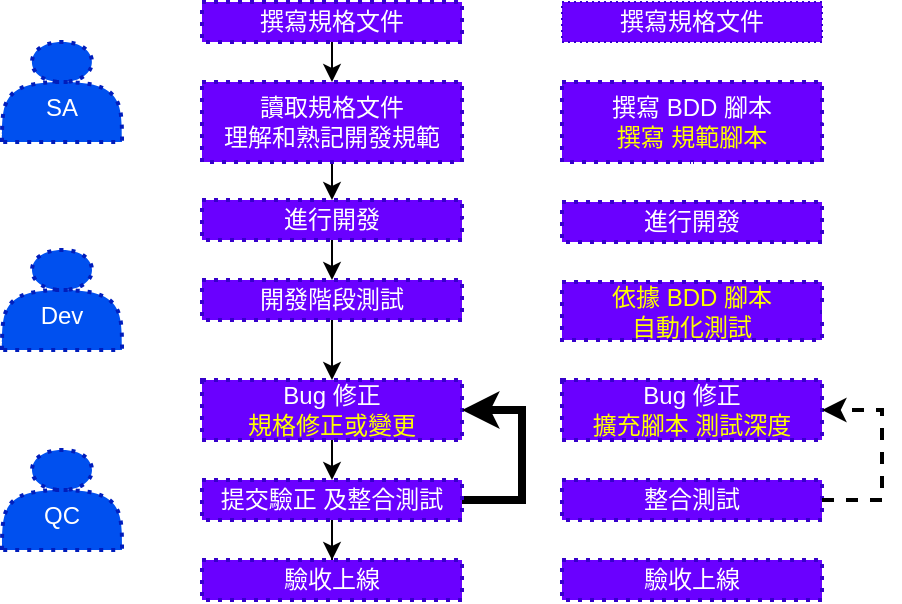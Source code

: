﻿<mxfile>
    <diagram id="HRIvISmZ6ezBuORj7ozP" name="第 1 页">
        <mxGraphModel dx="1186" dy="219" grid="1" gridSize="10" guides="1" tooltips="1" connect="1" arrows="1" fold="1" page="1" pageScale="1" pageWidth="827" pageHeight="1169" math="0" shadow="0">
            <root>
                <mxCell id="0"/>
                <mxCell id="1" parent="0"/>
                <mxCell id="17" style="edgeStyle=orthogonalEdgeStyle;rounded=0;orthogonalLoop=1;jettySize=auto;html=1;exitX=0.5;exitY=1;exitDx=0;exitDy=0;entryX=0.5;entryY=0;entryDx=0;entryDy=0;" edge="1" parent="1" source="3" target="5">
                    <mxGeometry relative="1" as="geometry"/>
                </mxCell>
                <mxCell id="3" value="撰寫規格文件" style="text;html=1;strokeColor=#3700CC;fillColor=#6a00ff;align=center;verticalAlign=middle;whiteSpace=wrap;rounded=0;dashed=1;dashPattern=1 2;strokeWidth=2;fontColor=#ffffff;" vertex="1" parent="1">
                    <mxGeometry x="80" y="20" width="130" height="20" as="geometry"/>
                </mxCell>
                <mxCell id="18" style="edgeStyle=orthogonalEdgeStyle;rounded=0;orthogonalLoop=1;jettySize=auto;html=1;exitX=0.5;exitY=1;exitDx=0;exitDy=0;entryX=0.5;entryY=0;entryDx=0;entryDy=0;" edge="1" parent="1" source="5" target="6">
                    <mxGeometry relative="1" as="geometry"/>
                </mxCell>
                <mxCell id="5" value="讀取規格文件&lt;br&gt;理解和熟記開發規範" style="text;html=1;strokeColor=#3700CC;fillColor=#6a00ff;align=center;verticalAlign=middle;whiteSpace=wrap;rounded=0;dashed=1;dashPattern=1 2;strokeWidth=2;fontColor=#ffffff;" vertex="1" parent="1">
                    <mxGeometry x="80" y="60" width="130" height="40" as="geometry"/>
                </mxCell>
                <mxCell id="19" style="edgeStyle=orthogonalEdgeStyle;rounded=0;orthogonalLoop=1;jettySize=auto;html=1;exitX=0.5;exitY=1;exitDx=0;exitDy=0;entryX=0.5;entryY=0;entryDx=0;entryDy=0;" edge="1" parent="1" source="6" target="7">
                    <mxGeometry relative="1" as="geometry"/>
                </mxCell>
                <mxCell id="6" value="進行開發" style="text;html=1;strokeColor=#3700CC;fillColor=#6a00ff;align=center;verticalAlign=middle;whiteSpace=wrap;rounded=0;dashed=1;dashPattern=1 2;strokeWidth=2;fontColor=#ffffff;" vertex="1" parent="1">
                    <mxGeometry x="80" y="119" width="130" height="20" as="geometry"/>
                </mxCell>
                <mxCell id="20" style="edgeStyle=orthogonalEdgeStyle;rounded=0;orthogonalLoop=1;jettySize=auto;html=1;exitX=1;exitY=0.5;exitDx=0;exitDy=0;entryX=1;entryY=0.5;entryDx=0;entryDy=0;fillColor=#0050ef;strokeColor=#FFFFFF;strokeWidth=4;" edge="1" parent="1" source="7" target="6">
                    <mxGeometry relative="1" as="geometry">
                        <Array as="points">
                            <mxPoint x="240" y="169"/>
                            <mxPoint x="240" y="129"/>
                        </Array>
                    </mxGeometry>
                </mxCell>
                <mxCell id="21" style="edgeStyle=orthogonalEdgeStyle;rounded=0;orthogonalLoop=1;jettySize=auto;html=1;exitX=0.5;exitY=1;exitDx=0;exitDy=0;entryX=0.5;entryY=0;entryDx=0;entryDy=0;" edge="1" parent="1" source="7" target="8">
                    <mxGeometry relative="1" as="geometry"/>
                </mxCell>
                <mxCell id="7" value="開發階段測試" style="text;html=1;strokeColor=#3700CC;fillColor=#6a00ff;align=center;verticalAlign=middle;whiteSpace=wrap;rounded=0;dashed=1;dashPattern=1 2;strokeWidth=2;fontColor=#ffffff;" vertex="1" parent="1">
                    <mxGeometry x="80" y="159" width="130" height="20" as="geometry"/>
                </mxCell>
                <mxCell id="22" style="edgeStyle=orthogonalEdgeStyle;rounded=0;orthogonalLoop=1;jettySize=auto;html=1;exitX=0.5;exitY=1;exitDx=0;exitDy=0;entryX=0.5;entryY=0;entryDx=0;entryDy=0;" edge="1" parent="1" source="8" target="9">
                    <mxGeometry relative="1" as="geometry"/>
                </mxCell>
                <mxCell id="8" value="Bug 修正&lt;br&gt;&lt;font color=&quot;#ffff00&quot;&gt;規格修正或變更&lt;/font&gt;" style="text;html=1;strokeColor=#3700CC;fillColor=#6a00ff;align=center;verticalAlign=middle;whiteSpace=wrap;rounded=0;dashed=1;dashPattern=1 2;strokeWidth=2;fontColor=#ffffff;" vertex="1" parent="1">
                    <mxGeometry x="80" y="209" width="130" height="30" as="geometry"/>
                </mxCell>
                <mxCell id="23" style="edgeStyle=orthogonalEdgeStyle;rounded=0;orthogonalLoop=1;jettySize=auto;html=1;exitX=0.5;exitY=1;exitDx=0;exitDy=0;" edge="1" parent="1" source="9" target="10">
                    <mxGeometry relative="1" as="geometry"/>
                </mxCell>
                <mxCell id="24" style="edgeStyle=orthogonalEdgeStyle;rounded=0;orthogonalLoop=1;jettySize=auto;html=1;exitX=1;exitY=0.5;exitDx=0;exitDy=0;entryX=1;entryY=0.5;entryDx=0;entryDy=0;strokeWidth=4;" edge="1" parent="1" source="9" target="8">
                    <mxGeometry relative="1" as="geometry">
                        <Array as="points">
                            <mxPoint x="240" y="269"/>
                            <mxPoint x="240" y="224"/>
                        </Array>
                    </mxGeometry>
                </mxCell>
                <mxCell id="9" value="提交驗正 及整合測試" style="text;html=1;strokeColor=#3700CC;fillColor=#6a00ff;align=center;verticalAlign=middle;whiteSpace=wrap;rounded=0;dashed=1;dashPattern=1 2;strokeWidth=2;fontColor=#ffffff;" vertex="1" parent="1">
                    <mxGeometry x="80" y="259" width="130" height="20" as="geometry"/>
                </mxCell>
                <mxCell id="10" value="驗收上線" style="text;html=1;strokeColor=#3700CC;fillColor=#6a00ff;align=center;verticalAlign=middle;whiteSpace=wrap;rounded=0;dashed=1;dashPattern=1 2;strokeWidth=2;fontColor=#ffffff;" vertex="1" parent="1">
                    <mxGeometry x="80" y="299" width="130" height="20" as="geometry"/>
                </mxCell>
                <mxCell id="12" value="&lt;br&gt;SA" style="shape=actor;whiteSpace=wrap;html=1;dashed=1;dashPattern=1 2;strokeWidth=2;fillColor=#0050ef;strokeColor=#001DBC;fontColor=#ffffff;" vertex="1" parent="1">
                    <mxGeometry x="-20" y="40" width="60" height="50" as="geometry"/>
                </mxCell>
                <mxCell id="13" value="&lt;br&gt;Dev" style="shape=actor;whiteSpace=wrap;html=1;dashed=1;dashPattern=1 2;strokeWidth=2;fillColor=#0050ef;strokeColor=#001DBC;fontColor=#ffffff;" vertex="1" parent="1">
                    <mxGeometry x="-20" y="144" width="60" height="50" as="geometry"/>
                </mxCell>
                <mxCell id="14" value="&lt;br&gt;QC" style="shape=actor;whiteSpace=wrap;html=1;dashed=1;dashPattern=1 2;strokeWidth=2;fillColor=#0050ef;strokeColor=#001DBC;fontColor=#ffffff;" vertex="1" parent="1">
                    <mxGeometry x="-20" y="244" width="60" height="50" as="geometry"/>
                </mxCell>
                <mxCell id="41" value="" style="group" vertex="1" connectable="0" parent="1">
                    <mxGeometry x="260" y="20" width="160" height="299" as="geometry"/>
                </mxCell>
                <mxCell id="15" value="撰寫規格文件" style="text;html=1;strokeColor=#3700CC;fillColor=#6a00ff;align=center;verticalAlign=middle;whiteSpace=wrap;rounded=0;dashed=1;dashPattern=1 2;strokeWidth=1;fontColor=#ffffff;" vertex="1" parent="41">
                    <mxGeometry width="130" height="20" as="geometry"/>
                </mxCell>
                <mxCell id="16" value="撰寫 BDD 腳本&lt;br&gt;&lt;font color=&quot;#ffff00&quot;&gt;撰寫 規範腳本&lt;/font&gt;" style="text;html=1;strokeColor=#3700CC;fillColor=#6a00ff;align=center;verticalAlign=middle;whiteSpace=wrap;rounded=0;dashed=1;dashPattern=1 2;strokeWidth=2;fontColor=#ffffff;" vertex="1" parent="41">
                    <mxGeometry y="40" width="130" height="40" as="geometry"/>
                </mxCell>
                <mxCell id="31" style="edgeStyle=orthogonalEdgeStyle;rounded=0;orthogonalLoop=1;jettySize=auto;html=1;exitX=0.5;exitY=1;exitDx=0;exitDy=0;entryX=0.5;entryY=0;entryDx=0;entryDy=0;strokeColor=#FFFFFF;strokeWidth=1;" edge="1" parent="41" source="15" target="16">
                    <mxGeometry relative="1" as="geometry"/>
                </mxCell>
                <mxCell id="25" value="進行開發" style="text;html=1;strokeColor=#3700CC;fillColor=#6a00ff;align=center;verticalAlign=middle;whiteSpace=wrap;rounded=0;dashed=1;dashPattern=1 2;strokeWidth=2;fontColor=#ffffff;" vertex="1" parent="41">
                    <mxGeometry y="100" width="130" height="20" as="geometry"/>
                </mxCell>
                <mxCell id="32" style="edgeStyle=orthogonalEdgeStyle;rounded=0;orthogonalLoop=1;jettySize=auto;html=1;exitX=0.5;exitY=1;exitDx=0;exitDy=0;entryX=0.5;entryY=0;entryDx=0;entryDy=0;strokeColor=#FFFFFF;strokeWidth=1;" edge="1" parent="41" source="16" target="25">
                    <mxGeometry relative="1" as="geometry">
                        <mxPoint x="65" y="90" as="sourcePoint"/>
                    </mxGeometry>
                </mxCell>
                <mxCell id="26" value="&lt;font color=&quot;#ffff00&quot;&gt;依據 BDD 腳本&lt;br&gt;自動化測試&lt;/font&gt;" style="text;html=1;strokeColor=#3700CC;fillColor=#6a00ff;align=center;verticalAlign=middle;whiteSpace=wrap;rounded=0;dashed=1;dashPattern=1 2;strokeWidth=2;fontColor=#ffffff;" vertex="1" parent="41">
                    <mxGeometry y="140" width="130" height="29" as="geometry"/>
                </mxCell>
                <mxCell id="33" style="edgeStyle=orthogonalEdgeStyle;rounded=0;orthogonalLoop=1;jettySize=auto;html=1;exitX=0.5;exitY=1;exitDx=0;exitDy=0;entryX=0.5;entryY=0;entryDx=0;entryDy=0;strokeColor=#FFFFFF;strokeWidth=1;" edge="1" parent="41" source="25" target="26">
                    <mxGeometry relative="1" as="geometry"/>
                </mxCell>
                <mxCell id="28" value="Bug 修正&lt;br&gt;&lt;font color=&quot;#ffff00&quot;&gt;擴充腳本 測試深度&lt;/font&gt;" style="text;html=1;strokeColor=#3700CC;fillColor=#6a00ff;align=center;verticalAlign=middle;whiteSpace=wrap;rounded=0;dashed=1;dashPattern=1 2;strokeWidth=2;fontColor=#ffffff;" vertex="1" parent="41">
                    <mxGeometry y="189" width="130" height="30" as="geometry"/>
                </mxCell>
                <mxCell id="34" style="edgeStyle=orthogonalEdgeStyle;rounded=0;orthogonalLoop=1;jettySize=auto;html=1;exitX=0.5;exitY=1;exitDx=0;exitDy=0;entryX=0.5;entryY=0;entryDx=0;entryDy=0;strokeColor=#FFFFFF;strokeWidth=1;" edge="1" parent="41" source="26" target="28">
                    <mxGeometry relative="1" as="geometry"/>
                </mxCell>
                <mxCell id="35" value="整合測試" style="text;html=1;strokeColor=#3700CC;fillColor=#6a00ff;align=center;verticalAlign=middle;whiteSpace=wrap;rounded=0;dashed=1;dashPattern=1 2;strokeWidth=2;fontColor=#ffffff;" vertex="1" parent="41">
                    <mxGeometry y="239" width="130" height="20" as="geometry"/>
                </mxCell>
                <mxCell id="37" style="edgeStyle=orthogonalEdgeStyle;rounded=0;orthogonalLoop=1;jettySize=auto;html=1;exitX=0.5;exitY=1;exitDx=0;exitDy=0;entryX=0.5;entryY=0;entryDx=0;entryDy=0;strokeColor=#FFFFFF;strokeWidth=1;" edge="1" parent="41" source="28" target="35">
                    <mxGeometry relative="1" as="geometry"/>
                </mxCell>
                <mxCell id="36" value="驗收上線" style="text;html=1;strokeColor=#3700CC;fillColor=#6a00ff;align=center;verticalAlign=middle;whiteSpace=wrap;rounded=0;dashed=1;dashPattern=1 2;strokeWidth=2;fontColor=#ffffff;" vertex="1" parent="41">
                    <mxGeometry y="279" width="130" height="20" as="geometry"/>
                </mxCell>
                <mxCell id="40" style="edgeStyle=orthogonalEdgeStyle;rounded=0;orthogonalLoop=1;jettySize=auto;html=1;exitX=0.5;exitY=1;exitDx=0;exitDy=0;entryX=0.5;entryY=0;entryDx=0;entryDy=0;strokeColor=#FFFFFF;strokeWidth=1;" edge="1" parent="41" source="35" target="36">
                    <mxGeometry relative="1" as="geometry"/>
                </mxCell>
                <mxCell id="38" style="edgeStyle=orthogonalEdgeStyle;rounded=0;orthogonalLoop=1;jettySize=auto;html=1;exitX=1;exitY=0.5;exitDx=0;exitDy=0;entryX=1;entryY=0.5;entryDx=0;entryDy=0;fillColor=#0050ef;strokeColor=#FFFFFF;strokeWidth=2;" edge="1" parent="41" target="16">
                    <mxGeometry relative="1" as="geometry">
                        <mxPoint x="130" y="155.0" as="sourcePoint"/>
                        <mxPoint x="130" y="115" as="targetPoint"/>
                        <Array as="points">
                            <mxPoint x="160" y="155"/>
                            <mxPoint x="160" y="60"/>
                        </Array>
                    </mxGeometry>
                </mxCell>
                <mxCell id="39" style="edgeStyle=orthogonalEdgeStyle;rounded=0;orthogonalLoop=1;jettySize=auto;html=1;exitX=1;exitY=0.5;exitDx=0;exitDy=0;entryX=1;entryY=0.5;entryDx=0;entryDy=0;strokeWidth=2;dashed=1;" edge="1" parent="41">
                    <mxGeometry relative="1" as="geometry">
                        <mxPoint x="130" y="249" as="sourcePoint"/>
                        <mxPoint x="130" y="204.0" as="targetPoint"/>
                        <Array as="points">
                            <mxPoint x="160" y="249"/>
                            <mxPoint x="160" y="204"/>
                        </Array>
                    </mxGeometry>
                </mxCell>
            </root>
        </mxGraphModel>
    </diagram>
</mxfile>